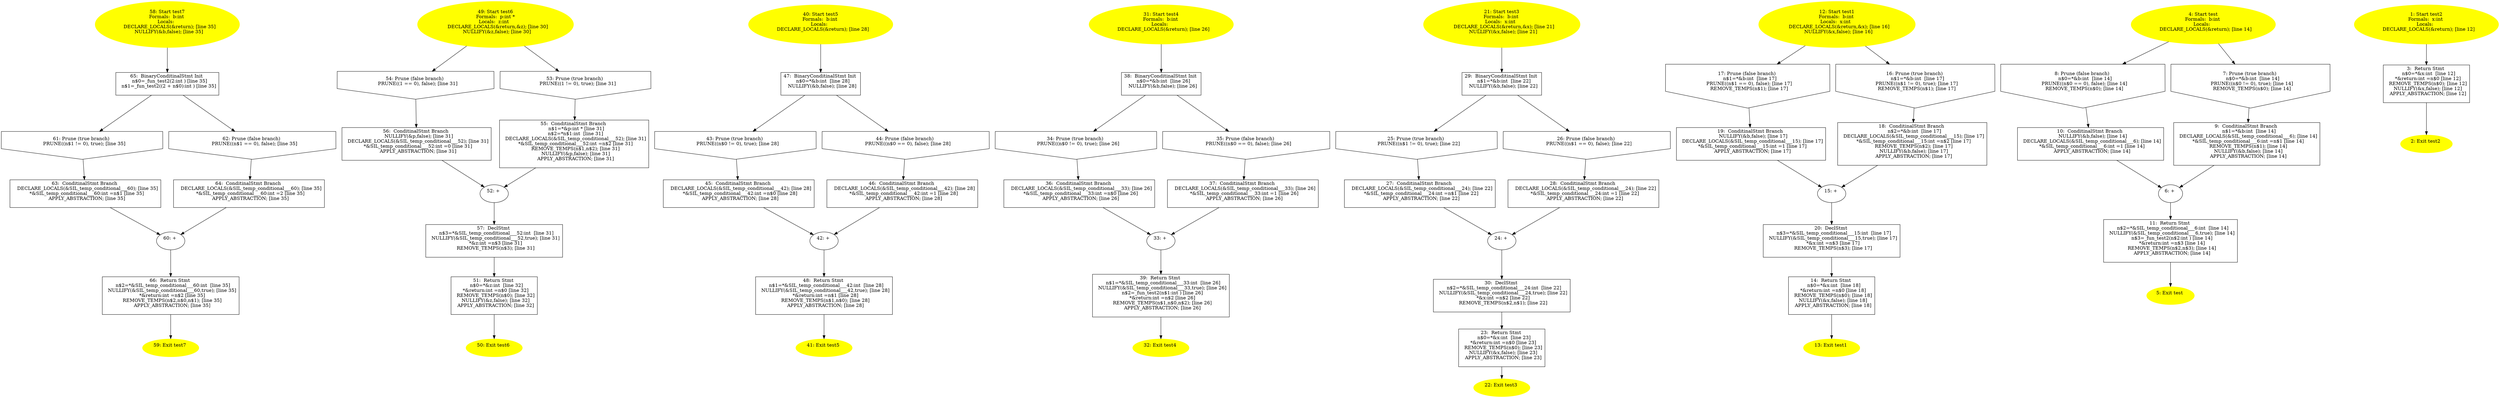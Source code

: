 digraph iCFG {
66 [label="66:  Return Stmt \n   n$2=*&SIL_temp_conditional___60:int  [line 35]\n  NULLIFY(&SIL_temp_conditional___60,true); [line 35]\n  *&return:int =n$2 [line 35]\n  REMOVE_TEMPS(n$2,n$0,n$1); [line 35]\n  APPLY_ABSTRACTION; [line 35]\n " shape="box"]
	

	 66 -> 59 ;
65 [label="65:  BinaryConditinalStmt Init \n   n$0=_fun_test2(2:int ) [line 35]\n  n$1=_fun_test2((2 + n$0):int ) [line 35]\n " shape="box"]
	

	 65 -> 61 ;
	 65 -> 62 ;
64 [label="64:  ConditinalStmt Branch \n   DECLARE_LOCALS(&SIL_temp_conditional___60); [line 35]\n  *&SIL_temp_conditional___60:int =2 [line 35]\n  APPLY_ABSTRACTION; [line 35]\n " shape="box"]
	

	 64 -> 60 ;
63 [label="63:  ConditinalStmt Branch \n   DECLARE_LOCALS(&SIL_temp_conditional___60); [line 35]\n  *&SIL_temp_conditional___60:int =n$1 [line 35]\n  APPLY_ABSTRACTION; [line 35]\n " shape="box"]
	

	 63 -> 60 ;
62 [label="62: Prune (false branch) \n   PRUNE((n$1 == 0), false); [line 35]\n " shape="invhouse"]
	

	 62 -> 64 ;
61 [label="61: Prune (true branch) \n   PRUNE((n$1 != 0), true); [line 35]\n " shape="invhouse"]
	

	 61 -> 63 ;
60 [label="60: + \n  " ]
	

	 60 -> 66 ;
59 [label="59: Exit test7 \n  " color=yellow style=filled]
	

58 [label="58: Start test7\nFormals:  b:int \nLocals:  \n   DECLARE_LOCALS(&return); [line 35]\n  NULLIFY(&b,false); [line 35]\n " color=yellow style=filled]
	

	 58 -> 65 ;
57 [label="57:  DeclStmt \n   n$3=*&SIL_temp_conditional___52:int  [line 31]\n  NULLIFY(&SIL_temp_conditional___52,true); [line 31]\n  *&z:int =n$3 [line 31]\n  REMOVE_TEMPS(n$3); [line 31]\n " shape="box"]
	

	 57 -> 51 ;
56 [label="56:  ConditinalStmt Branch \n   NULLIFY(&p,false); [line 31]\n  DECLARE_LOCALS(&SIL_temp_conditional___52); [line 31]\n  *&SIL_temp_conditional___52:int =0 [line 31]\n  APPLY_ABSTRACTION; [line 31]\n " shape="box"]
	

	 56 -> 52 ;
55 [label="55:  ConditinalStmt Branch \n   n$1=*&p:int * [line 31]\n  n$2=*n$1:int  [line 31]\n  DECLARE_LOCALS(&SIL_temp_conditional___52); [line 31]\n  *&SIL_temp_conditional___52:int =n$2 [line 31]\n  REMOVE_TEMPS(n$1,n$2); [line 31]\n  NULLIFY(&p,false); [line 31]\n  APPLY_ABSTRACTION; [line 31]\n " shape="box"]
	

	 55 -> 52 ;
54 [label="54: Prune (false branch) \n   PRUNE((1 == 0), false); [line 31]\n " shape="invhouse"]
	

	 54 -> 56 ;
53 [label="53: Prune (true branch) \n   PRUNE((1 != 0), true); [line 31]\n " shape="invhouse"]
	

	 53 -> 55 ;
52 [label="52: + \n  " ]
	

	 52 -> 57 ;
51 [label="51:  Return Stmt \n   n$0=*&z:int  [line 32]\n  *&return:int =n$0 [line 32]\n  REMOVE_TEMPS(n$0); [line 32]\n  NULLIFY(&z,false); [line 32]\n  APPLY_ABSTRACTION; [line 32]\n " shape="box"]
	

	 51 -> 50 ;
50 [label="50: Exit test6 \n  " color=yellow style=filled]
	

49 [label="49: Start test6\nFormals:  p:int *\nLocals:  z:int  \n   DECLARE_LOCALS(&return,&z); [line 30]\n  NULLIFY(&z,false); [line 30]\n " color=yellow style=filled]
	

	 49 -> 53 ;
	 49 -> 54 ;
48 [label="48:  Return Stmt \n   n$1=*&SIL_temp_conditional___42:int  [line 28]\n  NULLIFY(&SIL_temp_conditional___42,true); [line 28]\n  *&return:int =n$1 [line 28]\n  REMOVE_TEMPS(n$1,n$0); [line 28]\n  APPLY_ABSTRACTION; [line 28]\n " shape="box"]
	

	 48 -> 41 ;
47 [label="47:  BinaryConditinalStmt Init \n   n$0=*&b:int  [line 28]\n  NULLIFY(&b,false); [line 28]\n " shape="box"]
	

	 47 -> 43 ;
	 47 -> 44 ;
46 [label="46:  ConditinalStmt Branch \n   DECLARE_LOCALS(&SIL_temp_conditional___42); [line 28]\n  *&SIL_temp_conditional___42:int =1 [line 28]\n  APPLY_ABSTRACTION; [line 28]\n " shape="box"]
	

	 46 -> 42 ;
45 [label="45:  ConditinalStmt Branch \n   DECLARE_LOCALS(&SIL_temp_conditional___42); [line 28]\n  *&SIL_temp_conditional___42:int =n$0 [line 28]\n  APPLY_ABSTRACTION; [line 28]\n " shape="box"]
	

	 45 -> 42 ;
44 [label="44: Prune (false branch) \n   PRUNE((n$0 == 0), false); [line 28]\n " shape="invhouse"]
	

	 44 -> 46 ;
43 [label="43: Prune (true branch) \n   PRUNE((n$0 != 0), true); [line 28]\n " shape="invhouse"]
	

	 43 -> 45 ;
42 [label="42: + \n  " ]
	

	 42 -> 48 ;
41 [label="41: Exit test5 \n  " color=yellow style=filled]
	

40 [label="40: Start test5\nFormals:  b:int \nLocals:  \n   DECLARE_LOCALS(&return); [line 28]\n " color=yellow style=filled]
	

	 40 -> 47 ;
39 [label="39:  Return Stmt \n   n$1=*&SIL_temp_conditional___33:int  [line 26]\n  NULLIFY(&SIL_temp_conditional___33,true); [line 26]\n  n$2=_fun_test2(n$1:int ) [line 26]\n  *&return:int =n$2 [line 26]\n  REMOVE_TEMPS(n$1,n$0,n$2); [line 26]\n  APPLY_ABSTRACTION; [line 26]\n " shape="box"]
	

	 39 -> 32 ;
38 [label="38:  BinaryConditinalStmt Init \n   n$0=*&b:int  [line 26]\n  NULLIFY(&b,false); [line 26]\n " shape="box"]
	

	 38 -> 34 ;
	 38 -> 35 ;
37 [label="37:  ConditinalStmt Branch \n   DECLARE_LOCALS(&SIL_temp_conditional___33); [line 26]\n  *&SIL_temp_conditional___33:int =1 [line 26]\n  APPLY_ABSTRACTION; [line 26]\n " shape="box"]
	

	 37 -> 33 ;
36 [label="36:  ConditinalStmt Branch \n   DECLARE_LOCALS(&SIL_temp_conditional___33); [line 26]\n  *&SIL_temp_conditional___33:int =n$0 [line 26]\n  APPLY_ABSTRACTION; [line 26]\n " shape="box"]
	

	 36 -> 33 ;
35 [label="35: Prune (false branch) \n   PRUNE((n$0 == 0), false); [line 26]\n " shape="invhouse"]
	

	 35 -> 37 ;
34 [label="34: Prune (true branch) \n   PRUNE((n$0 != 0), true); [line 26]\n " shape="invhouse"]
	

	 34 -> 36 ;
33 [label="33: + \n  " ]
	

	 33 -> 39 ;
32 [label="32: Exit test4 \n  " color=yellow style=filled]
	

31 [label="31: Start test4\nFormals:  b:int \nLocals:  \n   DECLARE_LOCALS(&return); [line 26]\n " color=yellow style=filled]
	

	 31 -> 38 ;
30 [label="30:  DeclStmt \n   n$2=*&SIL_temp_conditional___24:int  [line 22]\n  NULLIFY(&SIL_temp_conditional___24,true); [line 22]\n  *&x:int =n$2 [line 22]\n  REMOVE_TEMPS(n$2,n$1); [line 22]\n " shape="box"]
	

	 30 -> 23 ;
29 [label="29:  BinaryConditinalStmt Init \n   n$1=*&b:int  [line 22]\n  NULLIFY(&b,false); [line 22]\n " shape="box"]
	

	 29 -> 25 ;
	 29 -> 26 ;
28 [label="28:  ConditinalStmt Branch \n   DECLARE_LOCALS(&SIL_temp_conditional___24); [line 22]\n  *&SIL_temp_conditional___24:int =1 [line 22]\n  APPLY_ABSTRACTION; [line 22]\n " shape="box"]
	

	 28 -> 24 ;
27 [label="27:  ConditinalStmt Branch \n   DECLARE_LOCALS(&SIL_temp_conditional___24); [line 22]\n  *&SIL_temp_conditional___24:int =n$1 [line 22]\n  APPLY_ABSTRACTION; [line 22]\n " shape="box"]
	

	 27 -> 24 ;
26 [label="26: Prune (false branch) \n   PRUNE((n$1 == 0), false); [line 22]\n " shape="invhouse"]
	

	 26 -> 28 ;
25 [label="25: Prune (true branch) \n   PRUNE((n$1 != 0), true); [line 22]\n " shape="invhouse"]
	

	 25 -> 27 ;
24 [label="24: + \n  " ]
	

	 24 -> 30 ;
23 [label="23:  Return Stmt \n   n$0=*&x:int  [line 23]\n  *&return:int =n$0 [line 23]\n  REMOVE_TEMPS(n$0); [line 23]\n  NULLIFY(&x,false); [line 23]\n  APPLY_ABSTRACTION; [line 23]\n " shape="box"]
	

	 23 -> 22 ;
22 [label="22: Exit test3 \n  " color=yellow style=filled]
	

21 [label="21: Start test3\nFormals:  b:int \nLocals:  x:int  \n   DECLARE_LOCALS(&return,&x); [line 21]\n  NULLIFY(&x,false); [line 21]\n " color=yellow style=filled]
	

	 21 -> 29 ;
20 [label="20:  DeclStmt \n   n$3=*&SIL_temp_conditional___15:int  [line 17]\n  NULLIFY(&SIL_temp_conditional___15,true); [line 17]\n  *&x:int =n$3 [line 17]\n  REMOVE_TEMPS(n$3); [line 17]\n " shape="box"]
	

	 20 -> 14 ;
19 [label="19:  ConditinalStmt Branch \n   NULLIFY(&b,false); [line 17]\n  DECLARE_LOCALS(&SIL_temp_conditional___15); [line 17]\n  *&SIL_temp_conditional___15:int =1 [line 17]\n  APPLY_ABSTRACTION; [line 17]\n " shape="box"]
	

	 19 -> 15 ;
18 [label="18:  ConditinalStmt Branch \n   n$2=*&b:int  [line 17]\n  DECLARE_LOCALS(&SIL_temp_conditional___15); [line 17]\n  *&SIL_temp_conditional___15:int =n$2 [line 17]\n  REMOVE_TEMPS(n$2); [line 17]\n  NULLIFY(&b,false); [line 17]\n  APPLY_ABSTRACTION; [line 17]\n " shape="box"]
	

	 18 -> 15 ;
17 [label="17: Prune (false branch) \n   n$1=*&b:int  [line 17]\n  PRUNE((n$1 == 0), false); [line 17]\n  REMOVE_TEMPS(n$1); [line 17]\n " shape="invhouse"]
	

	 17 -> 19 ;
16 [label="16: Prune (true branch) \n   n$1=*&b:int  [line 17]\n  PRUNE((n$1 != 0), true); [line 17]\n  REMOVE_TEMPS(n$1); [line 17]\n " shape="invhouse"]
	

	 16 -> 18 ;
15 [label="15: + \n  " ]
	

	 15 -> 20 ;
14 [label="14:  Return Stmt \n   n$0=*&x:int  [line 18]\n  *&return:int =n$0 [line 18]\n  REMOVE_TEMPS(n$0); [line 18]\n  NULLIFY(&x,false); [line 18]\n  APPLY_ABSTRACTION; [line 18]\n " shape="box"]
	

	 14 -> 13 ;
13 [label="13: Exit test1 \n  " color=yellow style=filled]
	

12 [label="12: Start test1\nFormals:  b:int \nLocals:  x:int  \n   DECLARE_LOCALS(&return,&x); [line 16]\n  NULLIFY(&x,false); [line 16]\n " color=yellow style=filled]
	

	 12 -> 16 ;
	 12 -> 17 ;
11 [label="11:  Return Stmt \n   n$2=*&SIL_temp_conditional___6:int  [line 14]\n  NULLIFY(&SIL_temp_conditional___6,true); [line 14]\n  n$3=_fun_test2(n$2:int ) [line 14]\n  *&return:int =n$3 [line 14]\n  REMOVE_TEMPS(n$2,n$3); [line 14]\n  APPLY_ABSTRACTION; [line 14]\n " shape="box"]
	

	 11 -> 5 ;
10 [label="10:  ConditinalStmt Branch \n   NULLIFY(&b,false); [line 14]\n  DECLARE_LOCALS(&SIL_temp_conditional___6); [line 14]\n  *&SIL_temp_conditional___6:int =1 [line 14]\n  APPLY_ABSTRACTION; [line 14]\n " shape="box"]
	

	 10 -> 6 ;
9 [label="9:  ConditinalStmt Branch \n   n$1=*&b:int  [line 14]\n  DECLARE_LOCALS(&SIL_temp_conditional___6); [line 14]\n  *&SIL_temp_conditional___6:int =n$1 [line 14]\n  REMOVE_TEMPS(n$1); [line 14]\n  NULLIFY(&b,false); [line 14]\n  APPLY_ABSTRACTION; [line 14]\n " shape="box"]
	

	 9 -> 6 ;
8 [label="8: Prune (false branch) \n   n$0=*&b:int  [line 14]\n  PRUNE((n$0 == 0), false); [line 14]\n  REMOVE_TEMPS(n$0); [line 14]\n " shape="invhouse"]
	

	 8 -> 10 ;
7 [label="7: Prune (true branch) \n   n$0=*&b:int  [line 14]\n  PRUNE((n$0 != 0), true); [line 14]\n  REMOVE_TEMPS(n$0); [line 14]\n " shape="invhouse"]
	

	 7 -> 9 ;
6 [label="6: + \n  " ]
	

	 6 -> 11 ;
5 [label="5: Exit test \n  " color=yellow style=filled]
	

4 [label="4: Start test\nFormals:  b:int \nLocals:  \n   DECLARE_LOCALS(&return); [line 14]\n " color=yellow style=filled]
	

	 4 -> 7 ;
	 4 -> 8 ;
3 [label="3:  Return Stmt \n   n$0=*&x:int  [line 12]\n  *&return:int =n$0 [line 12]\n  REMOVE_TEMPS(n$0); [line 12]\n  NULLIFY(&x,false); [line 12]\n  APPLY_ABSTRACTION; [line 12]\n " shape="box"]
	

	 3 -> 2 ;
2 [label="2: Exit test2 \n  " color=yellow style=filled]
	

1 [label="1: Start test2\nFormals:  x:int \nLocals:  \n   DECLARE_LOCALS(&return); [line 12]\n " color=yellow style=filled]
	

	 1 -> 3 ;
}
